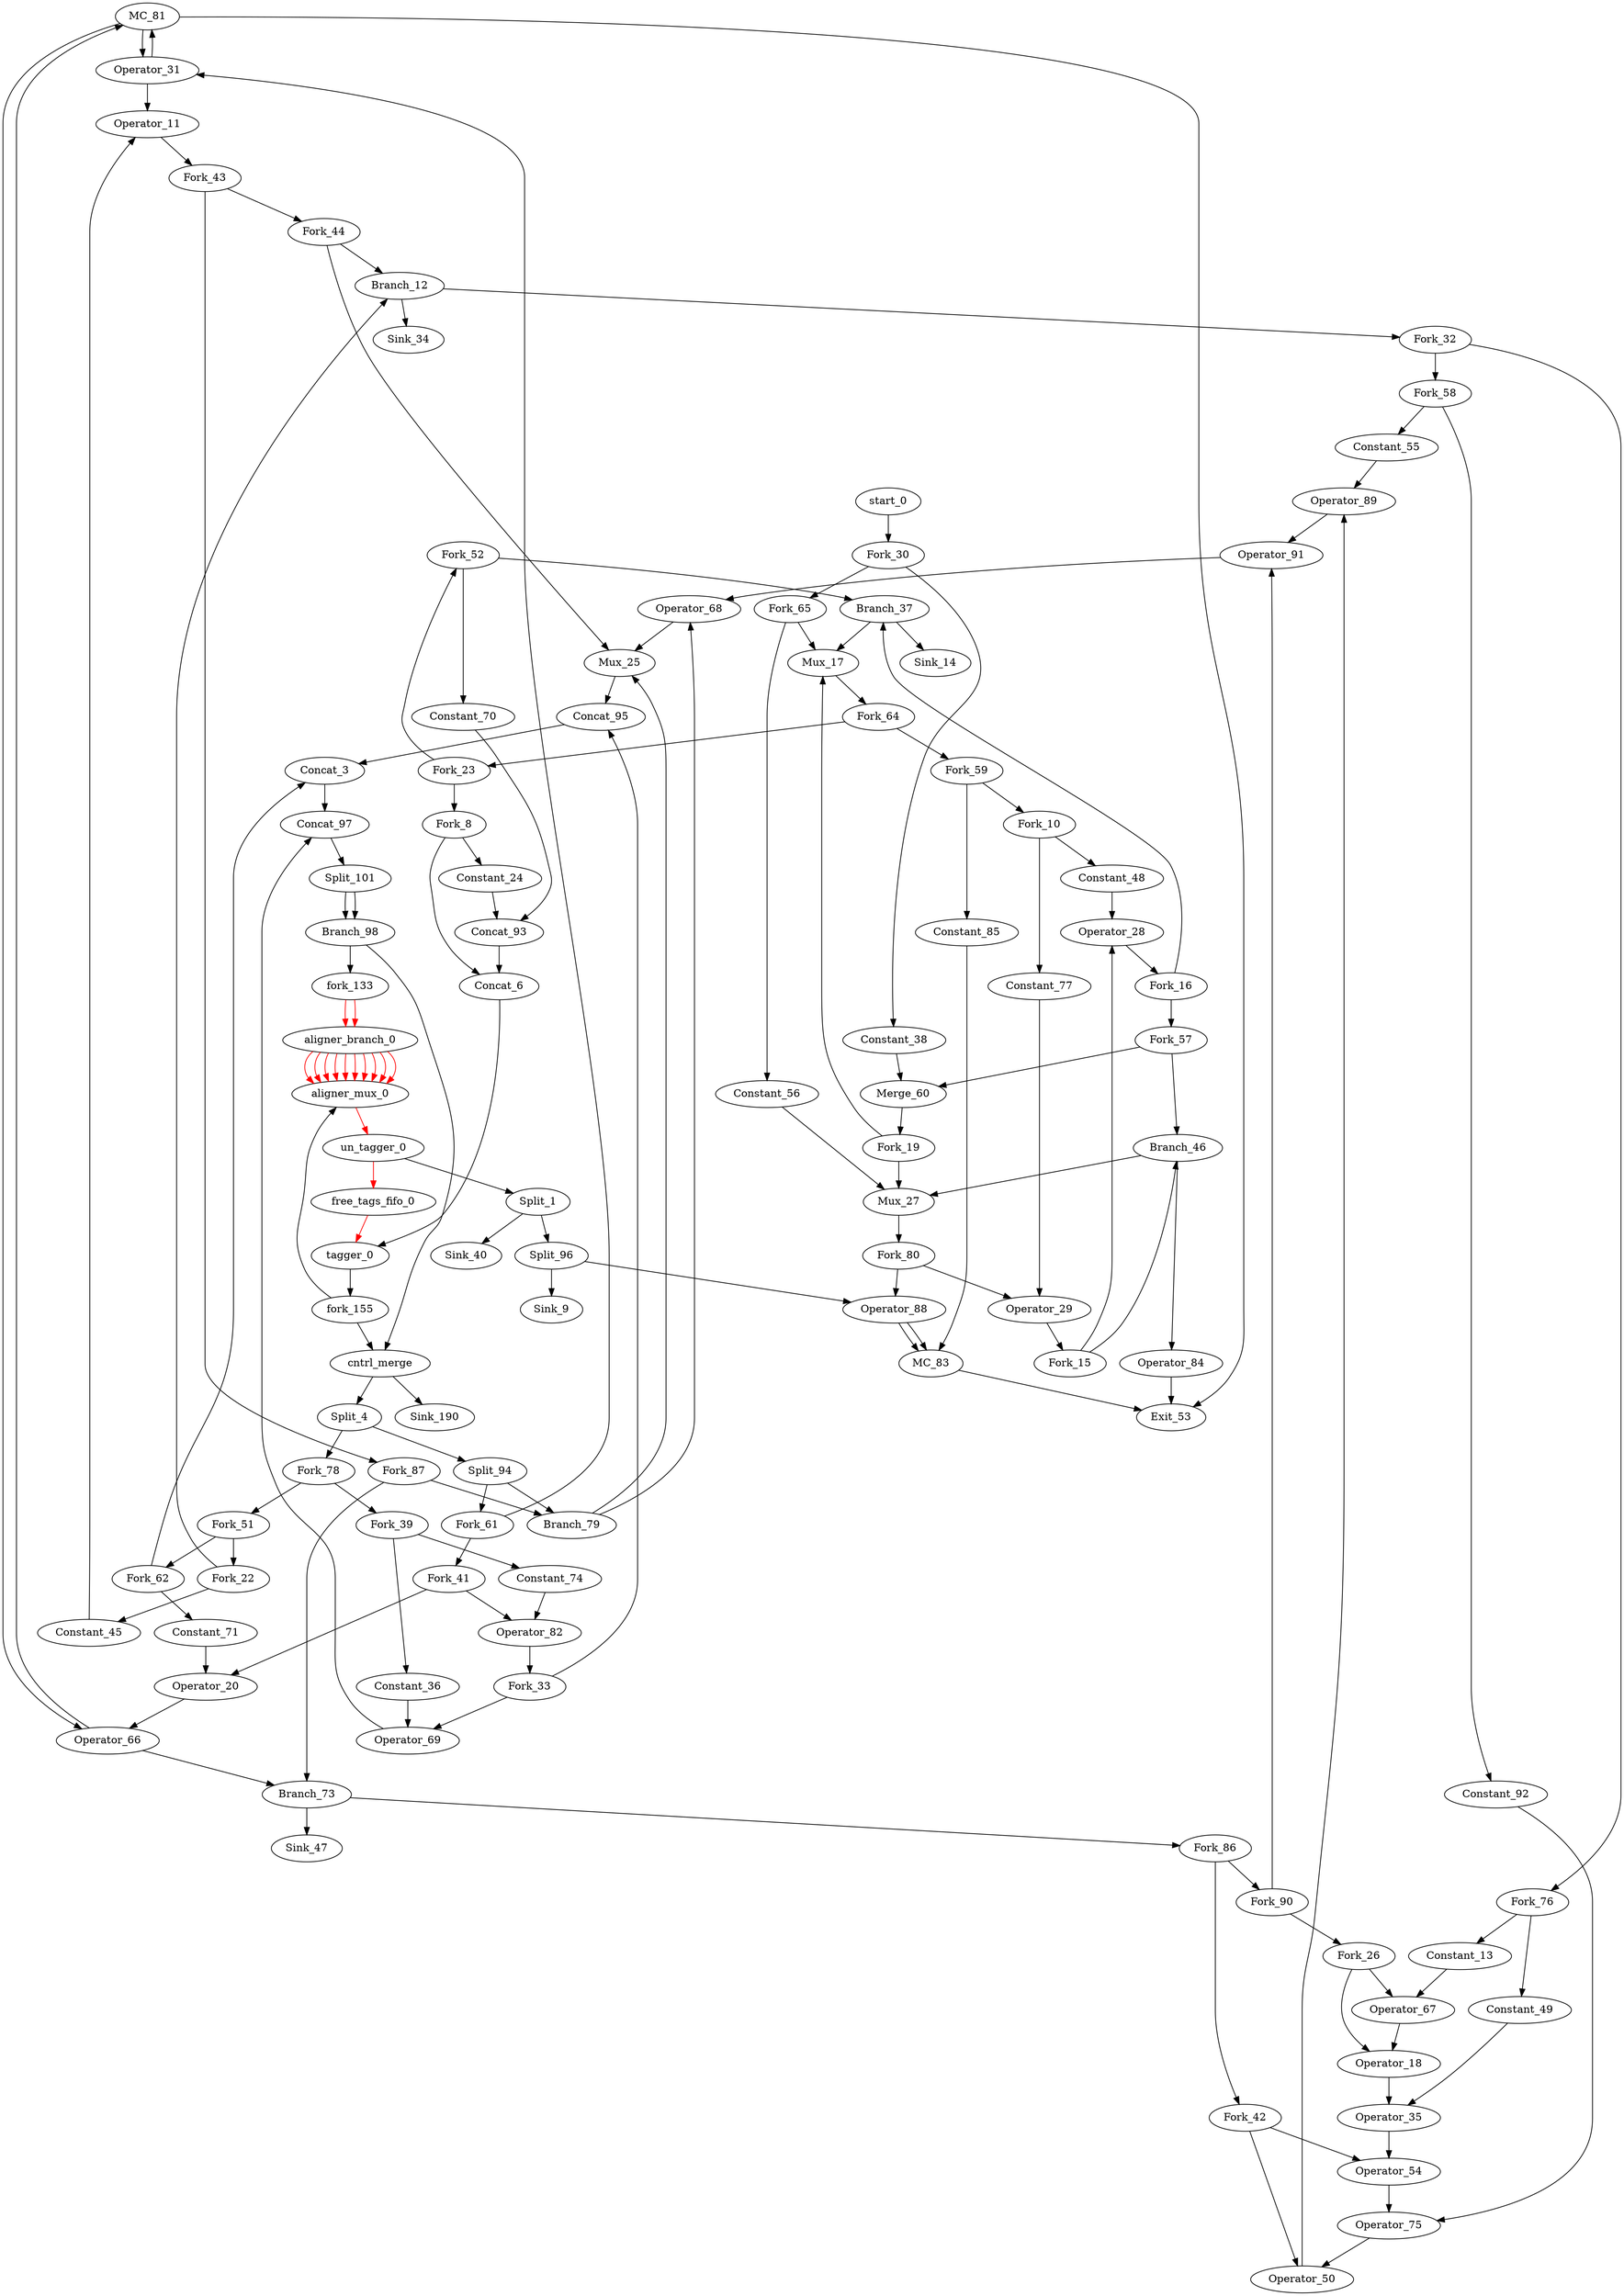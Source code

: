 Digraph G {
"Split_1" [type = "Split", in = "in1:65", out = " out1:1 out2:64 ", bbID = 5, tagged = false, taggers_num = 0, tagger_id = -1];
"Concat_3" [type = "Concat", in = "in1:1 in2:64", out = " out1:65 ", bbID = 5, tagged = true, taggers_num = 1, tagger_id = -1];
"Split_4" [type = "Split", in = "in1:65", out = " out1:1 out2:64 ", bbID = 3, tagged = true, taggers_num = 1, tagger_id = -1];
"Concat_6" [type = "Concat", in = "in1:1 in2:64", out = " out1:65 ", bbID = 3, tagged = false, taggers_num = 0, tagger_id = -1];
"cntrl_merge" [type = "CntrlMerge", in = "in1:65 in2:65", out = " out1:65 out2?:1 ", delay = 0.366, bbID = 3, tagged = true, taggers_num = 1, tagger_id = -1];
"Fork_8" [type = "Fork", tagger_id = -1, taggers_num = 0, tagged = false, out = "out1:0 out2:0", in = "in1:0", bbID = 2];
"Sink_9" [type = "Sink", in = "in1:32", bbID = 0];
"Fork_10" [type = "Fork", tagger_id = -1, taggers_num = 0, tagged = false, out = "out1:0 out2:0", in = "in1:0", bbID = 2];
"Operator_11" [type = "Operator", op = "fcmp_ult_op", II = 1, latency = 2, delay = 0.966, tagger_id = -1, taggers_num = 1, tagged = true, out = "out1:1 ", in = "in1:32 in2:32 ", bbID = 3];
"Branch_12" [type = "Branch", tagger_id = -1, taggers_num = 1, tagged = true, out = "out1+:0 out2-:0", in = "in1:0 in2?:1", bbID = 3];
"Constant_13" [type = "Constant", value = "0x3F23D70A", tagger_id = -1, taggers_num = 1, tagged = true, out = "out1:32", in = "in1:32", bbID = 4];
"Sink_14" [type = "Sink", in = "in1:0", bbID = 0];
"Fork_15" [type = "Fork", tagger_id = -1, taggers_num = 0, tagged = false, out = "out1:32 out2:32 ", in = "in1:32", bbID = 6];
"Fork_16" [type = "Fork", tagger_id = -1, taggers_num = 0, tagged = false, out = "out1:32 out2:32", in = "in1:32", bbID = 6];
"Mux_17" [type = "Mux", tagger_id = -1, taggers_num = 0, tagged = false, out = "out1:0", in = "in1?:1 in2:0 in3:0 ", bbID = 2];
"Operator_18" [type = "Operator", op = "fmul_op", II = 1, latency = 6, delay = 0.966, tagger_id = -1, taggers_num = 1, tagged = true, out = "out1:32 ", in = "in1:32 in2:32 ", bbID = 4];
"Fork_19" [type = "Fork", tagger_id = -1, taggers_num = 0, tagged = false, out = "out1:32 out2:32 ", in = "in1:32", bbID = 2];
"Operator_20" [type = "Operator", op = "add_op", II = 1, latency = 0, delay = 1.693, tagger_id = -1, taggers_num = 1, tagged = true, out = "out1:32 ", in = "in1:32 in2:32 ", bbID = 3];
"Fork_22" [type = "Fork", tagger_id = -1, taggers_num = 1, tagged = true, out = "out1:0 out2:0", in = "in1:0", bbID = 3];
"Fork_23" [type = "Fork", tagger_id = -1, taggers_num = 0, tagged = false, out = "out1:0 out2:0", in = "in1:0", bbID = 2];
"Constant_24" [type = "Constant", value = "0x00000000", tagger_id = -1, taggers_num = 0, tagged = false, out = "out1:32", in = "in1:32", bbID = 2];
"Mux_25" [type = "Mux", tagger_id = -1, taggers_num = 1, tagged = true, out = "out1:32", in = "in1?:1 in2:32 in3:32 ", bbID = 5];
"Fork_26" [type = "Fork", tagger_id = -1, taggers_num = 1, tagged = true, out = "out1:32 out2:32", in = "in1:32", bbID = 4];
"Mux_27" [type = "Mux", tagger_id = -1, taggers_num = 0, tagged = false, out = "out1:32", in = "in1?:1 in2:32 in3:32 ", bbID = 2];
"Operator_28" [type = "Operator", op = "icmp_ult_op", II = 1, latency = 0, delay = 1.53, tagger_id = -1, taggers_num = 0, tagged = false, out = "out1:1 ", in = "in1:32 in2:32 ", bbID = 6];
"Operator_29" [type = "Operator", op = "add_op", II = 1, latency = 0, delay = 1.693, tagger_id = -1, taggers_num = 0, tagged = false, out = "out1:32 ", in = "in1:32 in2:32 ", bbID = 6];
"Fork_30" [type = "Fork", tagger_id = -1, taggers_num = 0, tagged = false, out = "out1:0 out2:0", in = "in1:0", bbID = 1];
"Operator_31" [type = "Operator", op = "mc_load_op", II = 1, latency = 2, delay = 0, offset = 0, portId = 0, tagger_id = -1, taggers_num = 1, tagged = true, out = "out1:32 out2:32 ", in = "in1:32 in2:32", bbID = 3];
"Fork_32" [type = "Fork", tagger_id = -1, taggers_num = 1, tagged = true, out = "out1:0 out2:0", in = "in1:0", bbID = 3];
"Fork_33" [type = "Fork", tagger_id = -1, taggers_num = 1, tagged = true, out = "out1:32 out2:32 ", in = "in1:32", bbID = 5];
"Sink_34" [type = "Sink", in = "in1:0", bbID = 0];
"Operator_35" [type = "Operator", op = "fadd_op", II = 1, latency = 10, delay = 0.966, tagger_id = -1, taggers_num = 1, tagged = true, out = "out1:32 ", in = "in1:32 in2:32 ", bbID = 4];
"Constant_36" [type = "Constant", value = "0x000003E8", tagger_id = -1, taggers_num = 1, tagged = true, out = "out1:32", in = "in1:32", bbID = 5];
"Branch_37" [type = "Branch", tagger_id = -1, taggers_num = 0, tagged = false, out = "out1+:0 out2-:0", in = "in1:0 in2?:1*i", bbID = 2];
"Constant_38" [type = "Constant", value = "0x00000000", tagger_id = -1, taggers_num = 0, tagged = false, out = "out1:32", in = "in1:32", bbID = 1];
"Fork_39" [type = "Fork", tagger_id = -1, taggers_num = 1, tagged = true, out = "out1:0 out2:0", in = "in1:0", bbID = 3];
"Sink_40" [type = "Sink", in = "in1:0", bbID = 0];
"Fork_41" [type = "Fork", tagger_id = -1, taggers_num = 1, tagged = true, out = "out1:32 out2:32", in = "in1:32", bbID = 3];
"Fork_42" [type = "Fork", tagger_id = -1, taggers_num = 1, tagged = true, out = "out1:32 out2:32", in = "in1:32", bbID = 4];
"Fork_43" [type = "Fork", tagger_id = -1, taggers_num = 1, tagged = true, out = "out1:32 out2:32", in = "in1:32", bbID = 3];
"Fork_44" [type = "Fork", tagger_id = -1, taggers_num = 1, tagged = true, out = "out1:32 out2:32", in = "in1:32", bbID = 3];
"Constant_45" [type = "Constant", value = "0x00000000", tagger_id = -1, taggers_num = 1, tagged = true, out = "out1:32", in = "in1:32", bbID = 3];
"Branch_46" [type = "Branch", tagger_id = -1, taggers_num = 0, tagged = false, out = "out1+:32 out2-:32", in = "in1:32 in2?:1*i", bbID = 6];
"Sink_47" [type = "Sink", in = "in1:32", bbID = 0];
"Constant_48" [type = "Constant", value = "0x0000000A", tagger_id = -1, taggers_num = 0, tagged = false, out = "out1:32", in = "in1:32", bbID = 6];
"Constant_49" [type = "Constant", value = "0x3F333333", tagger_id = -1, taggers_num = 1, tagged = true, out = "out1:32", in = "in1:32", bbID = 4];
"Operator_50" [type = "Operator", op = "fmul_op", II = 1, latency = 6, delay = 0.966, tagger_id = -1, taggers_num = 1, tagged = true, out = "out1:32 ", in = "in1:32 in2:32 ", bbID = 4];
"Fork_51" [type = "Fork", tagger_id = -1, taggers_num = 1, tagged = true, out = "out1:0 out2:0", in = "in1:0", bbID = 3];
"Fork_52" [type = "Fork", tagger_id = -1, taggers_num = 0, tagged = false, out = "out1:0 out2:0", in = "in1:0", bbID = 2];
"Exit_53" [type = "Exit", out = "out1:32", in = "in1:0*e in2:0*e  in3:32 ", bbID = 0];
"Operator_54" [type = "Operator", op = "fmul_op", II = 1, latency = 6, delay = 0.966, tagger_id = -1, taggers_num = 1, tagged = true, out = "out1:32 ", in = "in1:32 in2:32 ", bbID = 4];
"Constant_55" [type = "Constant", value = "0x3EA8F5C3", tagger_id = -1, taggers_num = 1, tagged = true, out = "out1:32", in = "in1:32", bbID = 4];
"Constant_56" [type = "Constant", value = "0x00000000", tagger_id = -1, taggers_num = 0, tagged = false, out = "out1:32", in = "in1:32", bbID = 1];
"Fork_57" [type = "Fork", tagger_id = -1, taggers_num = 0, tagged = false, out = "out1:32 out2:32", in = "in1:32", bbID = 6];
"Fork_58" [type = "Fork", tagger_id = -1, taggers_num = 1, tagged = true, out = "out1:0 out2:0", in = "in1:0", bbID = 3];
"Fork_59" [type = "Fork", tagger_id = -1, taggers_num = 0, tagged = false, out = "out1:0 out2:0", in = "in1:0", bbID = 2];
"Merge_60" [type = "Merge", delay = 0.366, tagger_id = -1, taggers_num = 0, tagged = false, out = "out1:32", in = "in1:32 in2:32 ", bbID = 2];
"Fork_61" [type = "Fork", tagger_id = -1, taggers_num = 1, tagged = true, out = "out1:32 out2:32", in = "in1:32", bbID = 3];
"Fork_62" [type = "Fork", tagger_id = -1, taggers_num = 1, tagged = true, out = "out1:0 out2:0", in = "in1:0", bbID = 3];
"Fork_64" [type = "Fork", tagger_id = -1, taggers_num = 0, tagged = false, out = "out1:0 out2:0", in = "in1:0", bbID = 2];
"Fork_65" [type = "Fork", tagger_id = -1, taggers_num = 0, tagged = false, out = "out1:0 out2:0", in = "in1:0", bbID = 1];
"Operator_66" [type = "Operator", op = "mc_load_op", II = 1, latency = 2, delay = 0, offset = 0, portId = 1, tagger_id = -1, taggers_num = 1, tagged = true, out = "out1:32 out2:32 ", in = "in1:32 in2:32", bbID = 3];
"Operator_67" [type = "Operator", op = "fadd_op", II = 1, latency = 10, delay = 0.966, tagger_id = -1, taggers_num = 1, tagged = true, out = "out1:32 ", in = "in1:32 in2:32 ", bbID = 4];
"Operator_68" [type = "Operator", op = "fadd_op", II = 1, latency = 10, delay = 0.966, tagger_id = -1, taggers_num = 1, tagged = true, out = "out1:32 ", in = "in1:32 in2:32 ", bbID = 4];
"Operator_69" [type = "Operator", op = "icmp_ult_op", II = 1, latency = 0, delay = 1.53, tagger_id = -1, taggers_num = 1, tagged = true, out = "out1:1 ", in = "in1:32 in2:32 ", bbID = 5];
"Constant_70" [type = "Constant", value = "0x00000000", tagger_id = -1, taggers_num = 0, tagged = false, out = "out1:32", in = "in1:32", bbID = 2];
"Constant_71" [type = "Constant", value = "0x00000001", tagger_id = -1, taggers_num = 1, tagged = true, out = "out1:32", in = "in1:32", bbID = 3];
"start_0" [type = "Entry", in = "in1:0", out = " out1:0 ", control = "true", bbID = 1, tagged = false, taggers_num = 0, tagger_id = -1];
"Branch_73" [type = "Branch", tagger_id = -1, taggers_num = 1, tagged = true, out = "out1+:32 out2-:32", in = "in1:32 in2?:1", bbID = 3];
"Constant_74" [type = "Constant", value = "0x00000001", tagger_id = -1, taggers_num = 1, tagged = true, out = "out1:32", in = "in1:32", bbID = 5];
"Operator_75" [type = "Operator", op = "fadd_op", II = 1, latency = 10, delay = 0.966, tagger_id = -1, taggers_num = 1, tagged = true, out = "out1:32 ", in = "in1:32 in2:32 ", bbID = 4];
"Fork_76" [type = "Fork", tagger_id = -1, taggers_num = 1, tagged = true, out = "out1:0 out2:0", in = "in1:0", bbID = 3];
"Constant_77" [type = "Constant", value = "0x00000001", tagger_id = -1, taggers_num = 0, tagged = false, out = "out1:32", in = "in1:32", bbID = 6];
"Fork_78" [type = "Fork", tagger_id = -1, taggers_num = 1, tagged = true, out = "out1:0 out2:0", in = "in1:0", bbID = 3];
"Branch_79" [type = "Branch", tagger_id = -1, taggers_num = 1, tagged = true, out = "out1+:32 out2-:32", in = "in1:32 in2?:1", bbID = 3];
"Fork_80" [type = "Fork", tagger_id = -1, taggers_num = 0, tagged = false, out = "out1:32 out2:32 ", in = "in1:32", bbID = 2];
"MC_81" [type = "MC", stcount = 0, ldcount = 2, bbcount = 0, memory = "a", out = "out1:32*l0d out2:32*l1d out3:0*e ", in = "in1:32*l0a in2:32*l1a ", bbID = 0];
"Operator_82" [type = "Operator", op = "add_op", II = 1, latency = 0, delay = 1.693, tagger_id = -1, taggers_num = 1, tagged = true, out = "out1:32 ", in = "in1:32 in2:32 ", bbID = 5];
"MC_83" [type = "MC", stcount = 1, ldcount = 0, bbcount = 1, memory = "c", out = "out1:0*e ", in = "in1:32*c0 in2:32*s0a in3:32*s0d ", bbID = 0];
"Operator_84" [type = "Operator", op = "ret_op", II = 1, latency = 0, delay = 0, tagger_id = -1, taggers_num = 0, tagged = false, out = "out1:32 ", in = "in1:32 ", bbID = 7];
"Constant_85" [type = "Constant", value = "0x00000001", tagger_id = -1, taggers_num = 0, tagged = false, out = "out1:32", in = "in1:32", bbID = 6];
"Fork_86" [type = "Fork", tagger_id = -1, taggers_num = 1, tagged = true, out = "out1:32 out2:32", in = "in1:32", bbID = 4];
"Fork_87" [type = "Fork", tagger_id = -1, taggers_num = 1, tagged = true, out = "out1:32 out2:32", in = "in1:32", bbID = 3];
"Operator_88" [type = "Operator", op = "mc_store_op", II = 1, latency = 0, delay = 0, offset = 0, portId = 0, tagger_id = -1, taggers_num = 0, tagged = false, out = "out1:32 out2:32 ", in = "in1:32 in2:32 ", bbID = 6];
"Operator_89" [type = "Operator", op = "fadd_op", II = 1, latency = 10, delay = 0.966, tagger_id = -1, taggers_num = 1, tagged = true, out = "out1:32 ", in = "in1:32 in2:32 ", bbID = 4];
"Fork_90" [type = "Fork", tagger_id = -1, taggers_num = 1, tagged = true, out = "out1:32 out2:32", in = "in1:32", bbID = 4];
"Operator_91" [type = "Operator", op = "fmul_op", II = 1, latency = 6, delay = 0.966, tagger_id = -1, taggers_num = 1, tagged = true, out = "out1:32 ", in = "in1:32 in2:32 ", bbID = 4];
"Constant_92" [type = "Constant", value = "0x3E570A3D", tagger_id = -1, taggers_num = 1, tagged = true, out = "out1:32", in = "in1:32", bbID = 4];
"Concat_93" [type = "Concat", in = "in1:32 in2:32", out = " out1:64 ", bbID = 3, tagged = false, taggers_num = 0, tagger_id = -1];
"Split_94" [type = "Split", in = "in1:64", out = " out1:32 out2:32 ", bbID = 3, tagged = true, taggers_num = 1, tagger_id = -1];
"Concat_95" [type = "Concat", in = "in1:32 in2:32", out = " out1:64 ", bbID = 5, tagged = true, taggers_num = 1, tagger_id = -1];
"Split_96" [type = "Split", in = "in1:64", out = " out1:32 out2:32 ", bbID = 5, tagged = false, taggers_num = 0, tagger_id = -1];
"Concat_97" [type = "Concat", in = "in1:65 in2:1", out = " out1:66 ", bbID = 5, tagged = true, taggers_num = 1, tagger_id = -1];
"Branch_98" [type = "Branch", in = "in1:65 in2?:1", out = " out1+:65 out2-:65 ", bbID = 5, tagged = true, taggers_num = 1, tagger_id = -1];
"Split_101" [type = "Split", in = "in1:66", out = " out1:65 out2:1 ", bbID = 5, tagged = true, taggers_num = 1, tagger_id = -1];

"aligner_branch_0" [type = "Aligner_Branch", bbID= 6,  in = "in1:65 in2?:32", out = " out1:65 out2:65 out3:65 out4:65 out5:65 out6:65 out7:65 out8:65 out9:65 out10:65 ", tagged=false, taggers_num=0, tagger_id=0];
"aligner_mux_0" [type = "Aligner_Mux", bbID= 6, in = " in1?:32 in2:65 in3:65 in4:65 in5:65 in6:65 in7:65 in8:65 in9:65 in10:65 in11:65", out = " out1:65", tagged=false, taggers_num=0, tagger_id=0];
"un_tagger_0" [type = "Un_Tagger", bbID= 6, in = " in1:65", out = " out1:65 out2:65", tagged=false, taggers_num=0, tagger_id=0];
"free_tags_fifo_0" [type = "Free_Tags_Fifo", bbID= 6, in = " in1:32", out = " out1:32", tagged=false, taggers_num=0, tagger_id=-1];
"tagger_0" [type = "Tagger", bbID= 2, in = " in1:65 in2:65", out = " out1:65", tagged=false, taggers_num=0, tagger_id=-1];
"fork_133" [type = "Fork", bbID= 6, in = "in1:65", out = "out1:65 out2:65 ", tagged=true, taggers_num=1, tagger_id=-1];
"fork_155" [type = "Fork", bbID= 2, in = "in1:65", out = "out1:65 out2:65 ", tagged=true, taggers_num=1, tagger_id=-1];

"Sink_190" [type = "Sink", in = "in1:32", bbID = 0];

  "Branch_98" -> "fork_133" [from = "out2", to = "in1" ];
  "fork_133" -> "aligner_branch_0" [color = "red", from = "out1", to = "in1"];
  "fork_133" -> "aligner_branch_0" [color = "red", from = "out2", to = "in2"];
  "aligner_mux_0" -> "un_tagger_0" [color = "red", from = "out1", to = "in1"];
  "un_tagger_0" -> "free_tags_fifo_0" [color = "red", from = "out1", to = "in1"];
  "un_tagger_0" -> "Split_1" [from = "out2", to = "in1" ];
  "free_tags_fifo_0" -> "tagger_0" [color = "red", from = "out1", to = "in1"];


  "aligner_branch_0" -> "aligner_mux_0" [color = "red", from = "out1", to = "in2"];
  "aligner_branch_0" -> "aligner_mux_0" [color = "red", from = "out2", to = "in3"];
  "aligner_branch_0" -> "aligner_mux_0" [color = "red", from = "out3", to = "in4"];
  "aligner_branch_0" -> "aligner_mux_0" [color = "red", from = "out4", to = "in5"];
  "aligner_branch_0" -> "aligner_mux_0" [color = "red", from = "out5", to = "in6"];
  "aligner_branch_0" -> "aligner_mux_0" [color = "red", from = "out6", to = "in7"];
  "aligner_branch_0" -> "aligner_mux_0" [color = "red", from = "out7", to = "in8"];
  "aligner_branch_0" -> "aligner_mux_0" [color = "red", from = "out8", to = "in9"];
  "aligner_branch_0" -> "aligner_mux_0" [color = "red", from = "out9", to = "in10"];
  "aligner_branch_0" -> "aligner_mux_0" [color = "red", from = "out10", to = "in11"];

  "Concat_6" -> "tagger_0" [from = "out1", to = "in2" ];
  "tagger_0" -> "fork_155" [from = "out1", to = "in1" ];
  "fork_155" -> "cntrl_merge" [from = "out1", to = "in1" ];
  "fork_155" -> "aligner_mux_0" [from = "out2", to = "in1" ];

  "Split_101" -> "Branch_98" [from = "out2", to = "in2" ];
  "Split_101" -> "Branch_98" [from = "out1", to = "in1" ];
  "Concat_97" -> "Split_101" [from = "out1", to = "in1" ];
  "Split_1" -> "Split_96" [from = "out2", to = "in1" ];
  "Concat_95" -> "Concat_3" [from = "out1", to = "in2" ];
  "Split_4" -> "Split_94" [from = "out2", to = "in1" ];
  "Concat_93" -> "Concat_6" [from = "out1", to = "in2" ];
  "Fork_32" -> "Fork_58" [from = "out2", to = "in1" ];
  "Fork_32" -> "Fork_76" [from = "out1", to = "in1" ];
  "Fork_58" -> "Constant_55" [from = "out2", to = "in1" ];
  "Fork_58" -> "Constant_92" [from = "out1", to = "in1" ];
  "Fork_76" -> "Constant_49" [from = "out2", to = "in1" ];
  "Fork_76" -> "Constant_13" [from = "out1", to = "in1" ];
  "Fork_19" -> "Mux_17" [from = "out2", to = "in1" ];
  "Fork_19" -> "Mux_27" [from = "out1", to = "in1" ];
  "Fork_78" -> "Fork_51" [from = "out2", to = "in1" ];
  "Fork_78" -> "Fork_39" [from = "out1", to = "in1" ];
  "Fork_51" -> "Fork_22" [from = "out2", to = "in1" ];
  "Fork_51" -> "Fork_62" [from = "out1", to = "in1" ];
  "Fork_39" -> "Constant_36" [from = "out2", to = "in1" ];
  "Fork_39" -> "Constant_74" [from = "out1", to = "in1" ];
  "Fork_22" -> "Branch_12" [from = "out2", to = "in1" ];
  "Fork_22" -> "Constant_45" [from = "out1", to = "in1" ];
  "Fork_62" -> "Concat_3" [from = "out2", to = "in1" ];
  "Fork_62" -> "Constant_71" [from = "out1", to = "in1" ];
  "Fork_64" -> "Fork_59" [from = "out2", to = "in1" ];
  "Fork_64" -> "Fork_23" [from = "out1", to = "in1" ];
  "Fork_59" -> "Constant_85" [from = "out2", to = "in1" ];
  "Fork_59" -> "Fork_10" [from = "out1", to = "in1" ];
  "Fork_23" -> "Fork_8" [from = "out2", to = "in1" ];
  "Fork_23" -> "Fork_52" [from = "out1", to = "in1" ];
  "Fork_10" -> "Constant_48" [from = "out2", to = "in1" ];
  "Fork_10" -> "Constant_77" [from = "out1", to = "in1" ];
  "Fork_8" -> "Concat_6" [from = "out2", to = "in1" ];
  "Fork_8" -> "Constant_24" [from = "out1", to = "in1" ];
  "Fork_52" -> "Branch_37" [from = "out2", to = "in1" ];
  "Fork_52" -> "Constant_70" [from = "out1", to = "in1" ];
  "Fork_30" -> "Fork_65" [from = "out2", to = "in1" ];
  "Fork_30" -> "Constant_38" [from = "out1", to = "in1" ];
  "Fork_65" -> "Mux_17" [from = "out2", to = "in2" ];
  "Fork_65" -> "Constant_56" [from = "out1", to = "in1" ];
  "Fork_16" -> "Fork_57" [from = "out2", to = "in1" ];
  "Fork_16" -> "Branch_37" [from = "out1", to = "in2" ];
  "Fork_57" -> "Merge_60" [from = "out2", to = "in2" ];
  "Fork_57" -> "Branch_46" [from = "out1", to = "in2" ];
  "Fork_15" -> "Branch_46" [from = "out2", to = "in1" ];
  "Fork_15" -> "Operator_28" [from = "out1", to = "in1" ];
  "Fork_33" -> "Concat_95" [from = "out2", to = "in2" ];
  "Fork_33" -> "Operator_69" [from = "out1", to = "in1" ];
  "Fork_43" -> "Fork_44" [from = "out2", to = "in1" ];
  "Fork_43" -> "Fork_87" [from = "out1", to = "in1" ];
  "Fork_44" -> "Mux_25" [from = "out2", to = "in1" ];
  "Fork_44" -> "Branch_12" [from = "out1", to = "in2" ];
  "Fork_87" -> "Branch_79" [from = "out2", to = "in2" ];
  "Fork_87" -> "Branch_73" [from = "out1", to = "in2" ];
  "Fork_61" -> "Fork_41" [from = "out2", to = "in1" ];
  "Fork_61" -> "Operator_31" [from = "out1", to = "in2" ];
  "Fork_41" -> "Operator_82" [from = "out2", to = "in1" ];
  "Fork_41" -> "Operator_20" [from = "out1", to = "in1" ];
  "Fork_80" -> "Operator_88" [from = "out2", to = "in2" ];
  "Fork_80" -> "Operator_29" [from = "out1", to = "in1" ];
  "Fork_86" -> "Fork_90" [from = "out2", to = "in1" ];
  "Fork_86" -> "Fork_42" [from = "out1", to = "in1" ];
  "Fork_90" -> "Fork_26" [from = "out2", to = "in1" ];
  "Fork_90" -> "Operator_91" [from = "out1", to = "in2" ];
  "Fork_42" -> "Operator_50" [from = "out2", to = "in2" ];
  "Fork_42" -> "Operator_54" [from = "out1", to = "in2" ];
  "Fork_26" -> "Operator_18" [from = "out2", to = "in2" ];
  "Fork_26" -> "Operator_67" [from = "out1", to = "in1" ];
  "Split_1" -> "Sink_40" [from = "out1", to = "in1" ];
  "Branch_37" -> "Mux_17" [from = "out2", to = "in3" ];
  "Branch_37" -> "Sink_14" [from = "out1", to = "in1" ];
  "Branch_12" -> "Fork_32" [from = "out2", to = "in1" ];
  "Branch_12" -> "Sink_34" [from = "out1", to = "in1" ];
  "Branch_79" -> "Operator_68" [from = "out2", to = "in1" ];
  "Branch_79" -> "Mux_25" [from = "out1", to = "in3" ];
  "Branch_73" -> "Fork_86" [from = "out2", to = "in1" ];
  "Branch_73" -> "Sink_47" [from = "out1", to = "in1" ];
  "Split_96" -> "Sink_9" [from = "out2", to = "in1" ];
  "Split_96" -> "Operator_88" [from = "out1", to = "in1" ];
  "Constant_38" -> "Merge_60" [from = "out1", to = "in1" ];
  "Merge_60" -> "Fork_19" [from = "out1", to = "in1" ];
  "Branch_46" -> "Mux_27" [from = "out2", to = "in3" ];
  "Branch_46" -> "Operator_84" [from = "out1", to = "in1" ];
  "Split_4" -> "Fork_78" [from = "out1", to = "in1" ];
  "Mux_17" -> "Fork_64" [from = "out1", to = "in1" ];
  "start_0" -> "Fork_30" [from = "out1", to = "in1" ];
  "Operator_84" -> "Exit_53" [from = "out1", to = "in3" ];
  "Operator_28" -> "Fork_16" [from = "out1", to = "in1" ];
  "Constant_48" -> "Operator_28" [from = "out1", to = "in2" ];
  "Operator_29" -> "Fork_15" [from = "out1", to = "in1" ];
  "Constant_77" -> "Operator_29" [from = "out1", to = "in2" ];
  "Operator_69" -> "Concat_97" [from = "out1", to = "in2" ];
  "Constant_36" -> "Operator_69" [from = "out1", to = "in2" ];
  "Operator_82" -> "Fork_33" [from = "out1", to = "in1" ];
  "Constant_74" -> "Operator_82" [from = "out1", to = "in2" ];
  "Mux_25" -> "Concat_95" [from = "out1", to = "in1" ];
  "Operator_68" -> "Mux_25" [from = "out1", to = "in2" ];
  "Operator_91" -> "Operator_68" [from = "out1", to = "in2" ];
  "Operator_89" -> "Operator_91" [from = "out1", to = "in1" ];
  "Constant_55" -> "Operator_89" [from = "out1", to = "in2" ];
  "Operator_50" -> "Operator_89" [from = "out1", to = "in1" ];
  "Operator_75" -> "Operator_50" [from = "out1", to = "in1" ];
  "Constant_92" -> "Operator_75" [from = "out1", to = "in2" ];
  "Operator_54" -> "Operator_75" [from = "out1", to = "in1" ];
  "Operator_35" -> "Operator_54" [from = "out1", to = "in1" ];
  "Constant_49" -> "Operator_35" [from = "out1", to = "in2" ];
  "Operator_18" -> "Operator_35" [from = "out1", to = "in1" ];
  "Operator_67" -> "Operator_18" [from = "out1", to = "in1" ];
  "Constant_13" -> "Operator_67" [from = "out1", to = "in2" ];
  "Operator_11" -> "Fork_43" [from = "out1", to = "in1" ];
  "Constant_45" -> "Operator_11" [from = "out1", to = "in2" ];
  "Operator_66" -> "Branch_73" [from = "out1", to = "in1" ];
  "Operator_20" -> "Operator_66" [from = "out1", to = "in2" ];
  "Constant_71" -> "Operator_20" [from = "out1", to = "in2" ];
  "Operator_31" -> "Operator_11" [from = "out1", to = "in1" ];
  "Split_94" -> "Fork_61" [from = "out2", to = "in1" ];
  "Constant_24" -> "Concat_93" [from = "out1", to = "in2" ];
  "Split_94" -> "Branch_79" [from = "out1", to = "in1" ];
  "Constant_70" -> "Concat_93" [from = "out1", to = "in1" ];
  "Mux_27" -> "Fork_80" [from = "out1", to = "in1" ];
  "Constant_56" -> "Mux_27" [from = "out1", to = "in2" ];
  "MC_83" -> "Exit_53" [from = "out1", to = "in2" ];
  "Constant_85" -> "MC_83" [from = "out1", to = "in1" ];
  "MC_81" -> "Exit_53" [from = "out3", to = "in1" ];
  "Operator_88" -> "MC_83" [from = "out1", to = "in3" ];
  "Operator_88" -> "MC_83" [from = "out2", to = "in2" ];
  "MC_81" -> "Operator_66" [from = "out2", to = "in1" ];
  "Operator_66" -> "MC_81" [from = "out2", to = "in2" ];
  "MC_81" -> "Operator_31" [from = "out1", to = "in1" ];
  "Operator_31" -> "MC_81" [from = "out2", to = "in1" ];
  "cntrl_merge" -> "Split_4" [from = "out1", to = "in1" ];
  "Concat_3" -> "Concat_97" [from = "out1", to = "in1" ];
  "Branch_98" -> "cntrl_merge" [from = "out1", to = "in2" ];
  "cntrl_merge" -> "Sink_190" [from = "out2", to = "in1" ];
}
